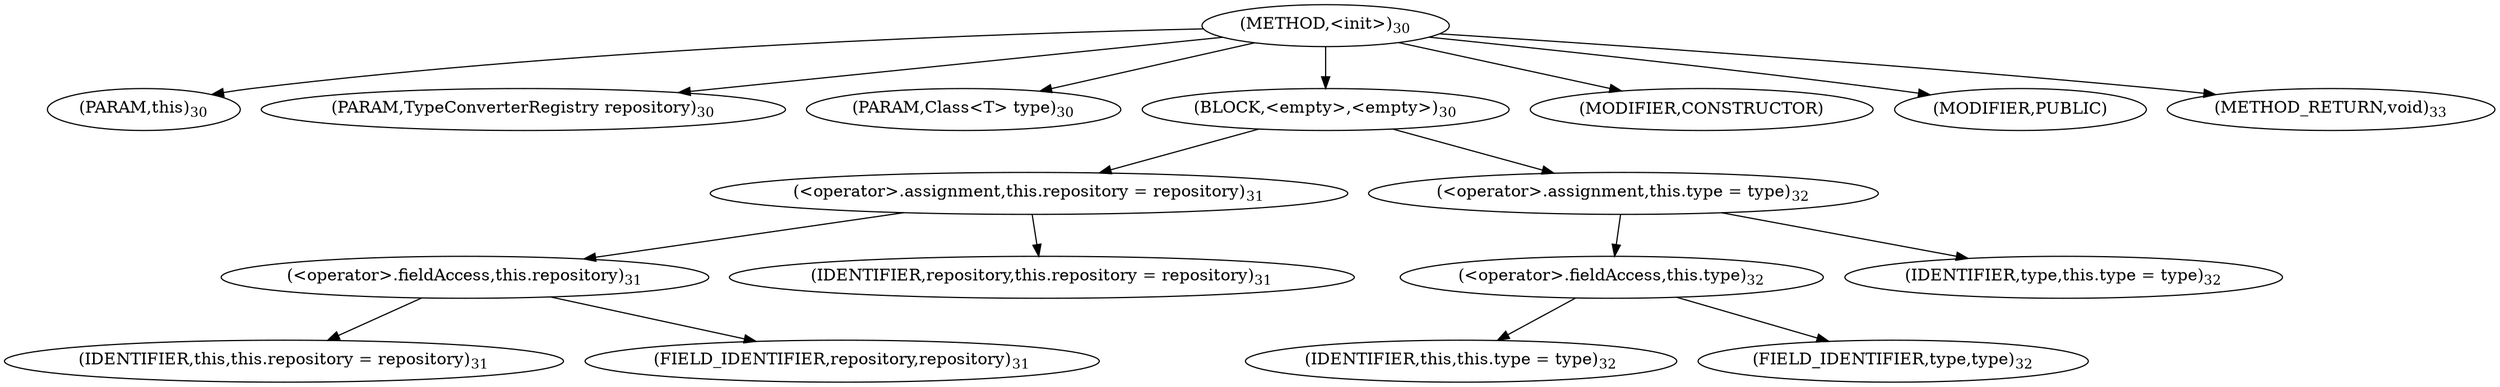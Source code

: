 digraph "&lt;init&gt;" {  
"29" [label = <(METHOD,&lt;init&gt;)<SUB>30</SUB>> ]
"4" [label = <(PARAM,this)<SUB>30</SUB>> ]
"30" [label = <(PARAM,TypeConverterRegistry repository)<SUB>30</SUB>> ]
"31" [label = <(PARAM,Class&lt;T&gt; type)<SUB>30</SUB>> ]
"32" [label = <(BLOCK,&lt;empty&gt;,&lt;empty&gt;)<SUB>30</SUB>> ]
"33" [label = <(&lt;operator&gt;.assignment,this.repository = repository)<SUB>31</SUB>> ]
"34" [label = <(&lt;operator&gt;.fieldAccess,this.repository)<SUB>31</SUB>> ]
"3" [label = <(IDENTIFIER,this,this.repository = repository)<SUB>31</SUB>> ]
"35" [label = <(FIELD_IDENTIFIER,repository,repository)<SUB>31</SUB>> ]
"36" [label = <(IDENTIFIER,repository,this.repository = repository)<SUB>31</SUB>> ]
"37" [label = <(&lt;operator&gt;.assignment,this.type = type)<SUB>32</SUB>> ]
"38" [label = <(&lt;operator&gt;.fieldAccess,this.type)<SUB>32</SUB>> ]
"5" [label = <(IDENTIFIER,this,this.type = type)<SUB>32</SUB>> ]
"39" [label = <(FIELD_IDENTIFIER,type,type)<SUB>32</SUB>> ]
"40" [label = <(IDENTIFIER,type,this.type = type)<SUB>32</SUB>> ]
"41" [label = <(MODIFIER,CONSTRUCTOR)> ]
"42" [label = <(MODIFIER,PUBLIC)> ]
"43" [label = <(METHOD_RETURN,void)<SUB>33</SUB>> ]
  "29" -> "4" 
  "29" -> "30" 
  "29" -> "31" 
  "29" -> "32" 
  "29" -> "41" 
  "29" -> "42" 
  "29" -> "43" 
  "32" -> "33" 
  "32" -> "37" 
  "33" -> "34" 
  "33" -> "36" 
  "34" -> "3" 
  "34" -> "35" 
  "37" -> "38" 
  "37" -> "40" 
  "38" -> "5" 
  "38" -> "39" 
}
